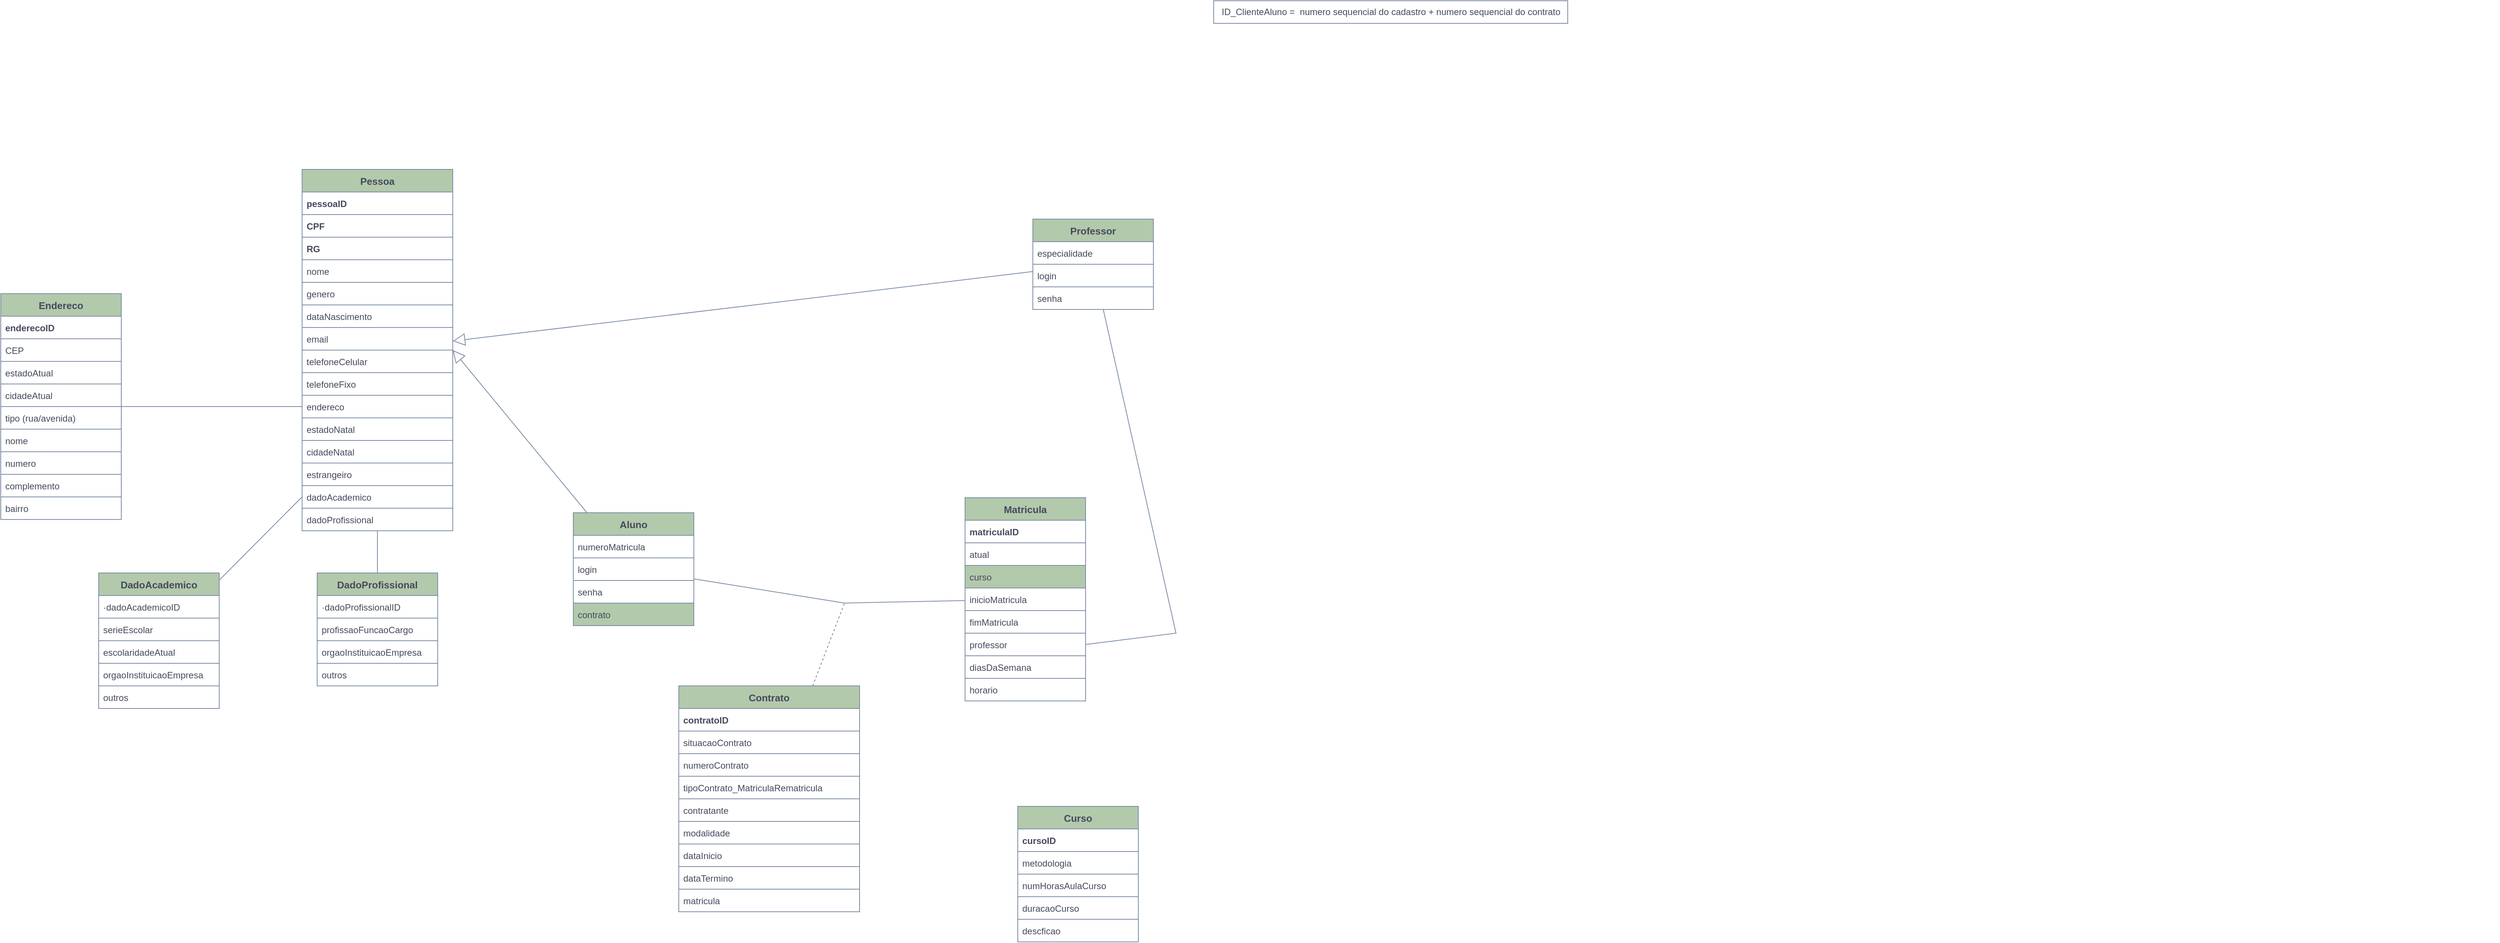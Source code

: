 <mxfile version="20.8.10" type="device"><diagram id="wKgXzAg9ojGlnTEC1lOn" name="Diagrama de classes"><mxGraphModel dx="2328" dy="1264" grid="1" gridSize="10" guides="1" tooltips="1" connect="1" arrows="1" fold="1" page="1" pageScale="1" pageWidth="1654" pageHeight="1169" background="none" math="0" shadow="0"><root><mxCell id="0"/><mxCell id="1" parent="0"/><mxCell id="VG4BFcTrAJ-5tfo0W3qp-12" style="edgeStyle=none;rounded=1;orthogonalLoop=1;jettySize=auto;html=1;strokeColor=#788AA3;fontSize=12;fontColor=#46495D;endArrow=none;endFill=0;startSize=8;endSize=8;fillColor=#B2C9AB;dashed=1;" parent="1" source="vmr4mE0VQ1Etyp4nwSTQ-23" edge="1"><mxGeometry relative="1" as="geometry"><mxPoint x="40" y="840" as="targetPoint"/></mxGeometry></mxCell><mxCell id="vmr4mE0VQ1Etyp4nwSTQ-23" value="Contrato" style="swimlane;fontStyle=1;childLayout=stackLayout;horizontal=1;startSize=30;horizontalStack=0;resizeParent=1;resizeParentMax=0;resizeLast=0;collapsible=1;marginBottom=0;fillColor=#B2C9AB;strokeColor=#788AA3;fontColor=#46495D;rounded=0;fontSize=13;labelBackgroundColor=none;strokeWidth=1;" parent="1" vertex="1"><mxGeometry x="-180" y="950" width="240" height="300" as="geometry"/></mxCell><mxCell id="vmr4mE0VQ1Etyp4nwSTQ-24" value="contratoID" style="text;strokeColor=#788AA3;fillColor=none;align=left;verticalAlign=middle;spacingLeft=4;spacingRight=4;overflow=hidden;points=[[0,0.5],[1,0.5]];portConstraint=eastwest;rotatable=0;fontColor=#46495D;rounded=0;shadow=0;glass=0;fontStyle=1;labelBackgroundColor=none;strokeWidth=1;" parent="vmr4mE0VQ1Etyp4nwSTQ-23" vertex="1"><mxGeometry y="30" width="240" height="30" as="geometry"/></mxCell><mxCell id="vmr4mE0VQ1Etyp4nwSTQ-25" value="situacaoContrato" style="text;strokeColor=#788AA3;fillColor=none;align=left;verticalAlign=middle;spacingLeft=4;spacingRight=4;overflow=hidden;points=[[0,0.5],[1,0.5]];portConstraint=eastwest;rotatable=0;fontColor=#46495D;rounded=0;labelBackgroundColor=none;strokeWidth=1;" parent="vmr4mE0VQ1Etyp4nwSTQ-23" vertex="1"><mxGeometry y="60" width="240" height="30" as="geometry"/></mxCell><mxCell id="vmr4mE0VQ1Etyp4nwSTQ-31" value="numeroContrato" style="text;strokeColor=#788AA3;fillColor=none;align=left;verticalAlign=middle;spacingLeft=4;spacingRight=4;overflow=hidden;points=[[0,0.5],[1,0.5]];portConstraint=eastwest;rotatable=0;fontColor=#46495D;rounded=0;labelBackgroundColor=none;strokeWidth=1;" parent="vmr4mE0VQ1Etyp4nwSTQ-23" vertex="1"><mxGeometry y="90" width="240" height="30" as="geometry"/></mxCell><mxCell id="vmr4mE0VQ1Etyp4nwSTQ-26" value="tipoContrato_MatriculaRematricula" style="text;strokeColor=#788AA3;fillColor=none;align=left;verticalAlign=middle;spacingLeft=4;spacingRight=4;overflow=hidden;points=[[0,0.5],[1,0.5]];portConstraint=eastwest;rotatable=0;fontColor=#46495D;rounded=0;labelBackgroundColor=none;strokeWidth=1;" parent="vmr4mE0VQ1Etyp4nwSTQ-23" vertex="1"><mxGeometry y="120" width="240" height="30" as="geometry"/></mxCell><mxCell id="vmr4mE0VQ1Etyp4nwSTQ-27" value="contratante" style="text;strokeColor=#788AA3;fillColor=none;align=left;verticalAlign=middle;spacingLeft=4;spacingRight=4;overflow=hidden;points=[[0,0.5],[1,0.5]];portConstraint=eastwest;rotatable=0;fontColor=#46495D;rounded=0;labelBackgroundColor=none;strokeWidth=1;" parent="vmr4mE0VQ1Etyp4nwSTQ-23" vertex="1"><mxGeometry y="150" width="240" height="30" as="geometry"/></mxCell><mxCell id="3MisZbKRAyRNBX8BG2Sv-16" value="modalidade" style="text;strokeColor=#788AA3;fillColor=none;align=left;verticalAlign=middle;spacingLeft=4;spacingRight=4;overflow=hidden;points=[[0,0.5],[1,0.5]];portConstraint=eastwest;rotatable=0;rounded=0;labelBackgroundColor=none;fontColor=#46495D;strokeWidth=1;" vertex="1" parent="vmr4mE0VQ1Etyp4nwSTQ-23"><mxGeometry y="180" width="240" height="30" as="geometry"/></mxCell><mxCell id="vmr4mE0VQ1Etyp4nwSTQ-29" value="dataInicio" style="text;strokeColor=#788AA3;fillColor=none;align=left;verticalAlign=middle;spacingLeft=4;spacingRight=4;overflow=hidden;points=[[0,0.5],[1,0.5]];portConstraint=eastwest;rotatable=0;fontColor=#46495D;rounded=0;labelBackgroundColor=none;strokeWidth=1;" parent="vmr4mE0VQ1Etyp4nwSTQ-23" vertex="1"><mxGeometry y="210" width="240" height="30" as="geometry"/></mxCell><mxCell id="vmr4mE0VQ1Etyp4nwSTQ-30" value="dataTermino" style="text;strokeColor=#788AA3;fillColor=none;align=left;verticalAlign=middle;spacingLeft=4;spacingRight=4;overflow=hidden;points=[[0,0.5],[1,0.5]];portConstraint=eastwest;rotatable=0;fontColor=#46495D;rounded=0;labelBackgroundColor=none;strokeWidth=1;" parent="vmr4mE0VQ1Etyp4nwSTQ-23" vertex="1"><mxGeometry y="240" width="240" height="30" as="geometry"/></mxCell><mxCell id="vmr4mE0VQ1Etyp4nwSTQ-32" value="matricula" style="text;strokeColor=#788AA3;fillColor=none;align=left;verticalAlign=middle;spacingLeft=4;spacingRight=4;overflow=hidden;points=[[0,0.5],[1,0.5]];portConstraint=eastwest;rotatable=0;rounded=0;labelBackgroundColor=none;fontColor=#46495D;strokeWidth=1;" parent="vmr4mE0VQ1Etyp4nwSTQ-23" vertex="1"><mxGeometry y="270" width="240" height="30" as="geometry"/></mxCell><mxCell id="vmr4mE0VQ1Etyp4nwSTQ-38" value="Matricula" style="swimlane;fontStyle=1;childLayout=stackLayout;horizontal=1;startSize=30;horizontalStack=0;resizeParent=1;resizeParentMax=0;resizeLast=0;collapsible=1;marginBottom=0;fillColor=#B2C9AB;strokeColor=#788AA3;fontColor=#46495D;rounded=0;fontSize=13;labelBackgroundColor=none;strokeWidth=1;" parent="1" vertex="1"><mxGeometry x="200" y="700" width="160" height="270" as="geometry"/></mxCell><mxCell id="vmr4mE0VQ1Etyp4nwSTQ-39" value="matriculaID" style="text;strokeColor=#788AA3;fillColor=none;align=left;verticalAlign=middle;spacingLeft=4;spacingRight=4;overflow=hidden;points=[[0,0.5],[1,0.5]];portConstraint=eastwest;rotatable=0;fontColor=#46495D;rounded=0;shadow=0;glass=0;fontStyle=1;labelBackgroundColor=none;strokeWidth=1;" parent="vmr4mE0VQ1Etyp4nwSTQ-38" vertex="1"><mxGeometry y="30" width="160" height="30" as="geometry"/></mxCell><mxCell id="vmr4mE0VQ1Etyp4nwSTQ-40" value="atual" style="text;strokeColor=#788AA3;fillColor=none;align=left;verticalAlign=middle;spacingLeft=4;spacingRight=4;overflow=hidden;points=[[0,0.5],[1,0.5]];portConstraint=eastwest;rotatable=0;fontColor=#46495D;rounded=0;labelBackgroundColor=none;strokeWidth=1;" parent="vmr4mE0VQ1Etyp4nwSTQ-38" vertex="1"><mxGeometry y="60" width="160" height="30" as="geometry"/></mxCell><mxCell id="vmr4mE0VQ1Etyp4nwSTQ-42" value="curso" style="text;strokeColor=#788AA3;fillColor=#B2C9AB;align=left;verticalAlign=middle;spacingLeft=4;spacingRight=4;overflow=hidden;points=[[0,0.5],[1,0.5]];portConstraint=eastwest;rotatable=0;rounded=0;labelBackgroundColor=none;fontColor=#46495D;strokeWidth=1;" parent="vmr4mE0VQ1Etyp4nwSTQ-38" vertex="1"><mxGeometry y="90" width="160" height="30" as="geometry"/></mxCell><mxCell id="vmr4mE0VQ1Etyp4nwSTQ-46" value="inicioMatricula" style="text;strokeColor=#788AA3;fillColor=none;align=left;verticalAlign=middle;spacingLeft=4;spacingRight=4;overflow=hidden;points=[[0,0.5],[1,0.5]];portConstraint=eastwest;rotatable=0;fontColor=#46495D;rounded=0;labelBackgroundColor=none;strokeWidth=1;" parent="vmr4mE0VQ1Etyp4nwSTQ-38" vertex="1"><mxGeometry y="120" width="160" height="30" as="geometry"/></mxCell><mxCell id="vmr4mE0VQ1Etyp4nwSTQ-47" value="fimMatricula" style="text;strokeColor=#788AA3;fillColor=none;align=left;verticalAlign=middle;spacingLeft=4;spacingRight=4;overflow=hidden;points=[[0,0.5],[1,0.5]];portConstraint=eastwest;rotatable=0;fontColor=#46495D;rounded=0;labelBackgroundColor=none;strokeWidth=1;" parent="vmr4mE0VQ1Etyp4nwSTQ-38" vertex="1"><mxGeometry y="150" width="160" height="30" as="geometry"/></mxCell><mxCell id="vmr4mE0VQ1Etyp4nwSTQ-48" value="professor" style="text;strokeColor=#788AA3;fillColor=none;align=left;verticalAlign=middle;spacingLeft=4;spacingRight=4;overflow=hidden;points=[[0,0.5],[1,0.5]];portConstraint=eastwest;rotatable=0;fontColor=#46495D;rounded=0;labelBackgroundColor=none;strokeWidth=1;" parent="vmr4mE0VQ1Etyp4nwSTQ-38" vertex="1"><mxGeometry y="180" width="160" height="30" as="geometry"/></mxCell><mxCell id="VG4BFcTrAJ-5tfo0W3qp-19" value="diasDaSemana" style="text;strokeColor=#788AA3;fillColor=none;align=left;verticalAlign=middle;spacingLeft=4;spacingRight=4;overflow=hidden;points=[[0,0.5],[1,0.5]];portConstraint=eastwest;rotatable=0;fontColor=#46495D;rounded=0;labelBackgroundColor=none;strokeWidth=1;" parent="vmr4mE0VQ1Etyp4nwSTQ-38" vertex="1"><mxGeometry y="210" width="160" height="30" as="geometry"/></mxCell><mxCell id="vmr4mE0VQ1Etyp4nwSTQ-51" value="horario" style="text;strokeColor=#788AA3;fillColor=none;align=left;verticalAlign=middle;spacingLeft=4;spacingRight=4;overflow=hidden;points=[[0,0.5],[1,0.5]];portConstraint=eastwest;rotatable=0;fontColor=#46495D;rounded=0;labelBackgroundColor=none;strokeWidth=1;" parent="vmr4mE0VQ1Etyp4nwSTQ-38" vertex="1"><mxGeometry y="240" width="160" height="30" as="geometry"/></mxCell><mxCell id="vmr4mE0VQ1Etyp4nwSTQ-58" value="Endereco" style="swimlane;fontStyle=1;childLayout=stackLayout;horizontal=1;startSize=30;horizontalStack=0;resizeParent=1;resizeParentMax=0;resizeLast=0;collapsible=1;marginBottom=0;fillColor=#B2C9AB;strokeColor=#788AA3;fontColor=#46495D;rounded=0;fontSize=13;labelBackgroundColor=none;strokeWidth=1;" parent="1" vertex="1"><mxGeometry x="-1080" y="429" width="160" height="300" as="geometry"/></mxCell><mxCell id="vmr4mE0VQ1Etyp4nwSTQ-59" value="enderecoID" style="text;strokeColor=#788AA3;fillColor=none;align=left;verticalAlign=middle;spacingLeft=4;spacingRight=4;overflow=hidden;points=[[0,0.5],[1,0.5]];portConstraint=eastwest;rotatable=0;fontColor=#46495D;rounded=0;shadow=0;glass=0;fontStyle=1;labelBackgroundColor=none;strokeWidth=1;" parent="vmr4mE0VQ1Etyp4nwSTQ-58" vertex="1"><mxGeometry y="30" width="160" height="30" as="geometry"/></mxCell><mxCell id="vmr4mE0VQ1Etyp4nwSTQ-9" value="CEP" style="text;strokeColor=#788AA3;fillColor=none;align=left;verticalAlign=middle;spacingLeft=4;spacingRight=4;overflow=hidden;points=[[0,0.5],[1,0.5]];portConstraint=eastwest;rotatable=0;fontColor=#46495D;rounded=0;labelBackgroundColor=none;strokeWidth=1;" parent="vmr4mE0VQ1Etyp4nwSTQ-58" vertex="1"><mxGeometry y="60" width="160" height="30" as="geometry"/></mxCell><mxCell id="vmr4mE0VQ1Etyp4nwSTQ-14" value="estadoAtual" style="text;strokeColor=#788AA3;fillColor=none;align=left;verticalAlign=middle;spacingLeft=4;spacingRight=4;overflow=hidden;points=[[0,0.5],[1,0.5]];portConstraint=eastwest;rotatable=0;fontColor=#46495D;rounded=0;labelBackgroundColor=none;strokeWidth=1;" parent="vmr4mE0VQ1Etyp4nwSTQ-58" vertex="1"><mxGeometry y="90" width="160" height="30" as="geometry"/></mxCell><mxCell id="vmr4mE0VQ1Etyp4nwSTQ-16" value="cidadeAtual" style="text;strokeColor=#788AA3;fillColor=none;align=left;verticalAlign=middle;spacingLeft=4;spacingRight=4;overflow=hidden;points=[[0,0.5],[1,0.5]];portConstraint=eastwest;rotatable=0;fontColor=#46495D;rounded=0;labelBackgroundColor=none;strokeWidth=1;" parent="vmr4mE0VQ1Etyp4nwSTQ-58" vertex="1"><mxGeometry y="120" width="160" height="30" as="geometry"/></mxCell><mxCell id="vmr4mE0VQ1Etyp4nwSTQ-60" value="tipo (rua/avenida)" style="text;strokeColor=#788AA3;fillColor=none;align=left;verticalAlign=middle;spacingLeft=4;spacingRight=4;overflow=hidden;points=[[0,0.5],[1,0.5]];portConstraint=eastwest;rotatable=0;fontColor=#46495D;rounded=0;labelBackgroundColor=none;strokeWidth=1;" parent="vmr4mE0VQ1Etyp4nwSTQ-58" vertex="1"><mxGeometry y="150" width="160" height="30" as="geometry"/></mxCell><mxCell id="vmr4mE0VQ1Etyp4nwSTQ-61" value="nome" style="text;strokeColor=#788AA3;fillColor=none;align=left;verticalAlign=middle;spacingLeft=4;spacingRight=4;overflow=hidden;points=[[0,0.5],[1,0.5]];portConstraint=eastwest;rotatable=0;fontColor=#46495D;rounded=0;labelBackgroundColor=none;strokeWidth=1;" parent="vmr4mE0VQ1Etyp4nwSTQ-58" vertex="1"><mxGeometry y="180" width="160" height="30" as="geometry"/></mxCell><mxCell id="vmr4mE0VQ1Etyp4nwSTQ-62" value="numero" style="text;strokeColor=#788AA3;fillColor=none;align=left;verticalAlign=middle;spacingLeft=4;spacingRight=4;overflow=hidden;points=[[0,0.5],[1,0.5]];portConstraint=eastwest;rotatable=0;fontColor=#46495D;rounded=0;labelBackgroundColor=none;strokeWidth=1;" parent="vmr4mE0VQ1Etyp4nwSTQ-58" vertex="1"><mxGeometry y="210" width="160" height="30" as="geometry"/></mxCell><mxCell id="vmr4mE0VQ1Etyp4nwSTQ-63" value="complemento" style="text;strokeColor=#788AA3;fillColor=none;align=left;verticalAlign=middle;spacingLeft=4;spacingRight=4;overflow=hidden;points=[[0,0.5],[1,0.5]];portConstraint=eastwest;rotatable=0;fontColor=#46495D;rounded=0;labelBackgroundColor=none;strokeWidth=1;" parent="vmr4mE0VQ1Etyp4nwSTQ-58" vertex="1"><mxGeometry y="240" width="160" height="30" as="geometry"/></mxCell><mxCell id="vmr4mE0VQ1Etyp4nwSTQ-64" value="bairro" style="text;strokeColor=#788AA3;fillColor=none;align=left;verticalAlign=middle;spacingLeft=4;spacingRight=4;overflow=hidden;points=[[0,0.5],[1,0.5]];portConstraint=eastwest;rotatable=0;fontColor=#46495D;rounded=0;labelBackgroundColor=none;strokeWidth=1;" parent="vmr4mE0VQ1Etyp4nwSTQ-58" vertex="1"><mxGeometry y="270" width="160" height="30" as="geometry"/></mxCell><mxCell id="VG4BFcTrAJ-5tfo0W3qp-17" style="edgeStyle=none;rounded=0;orthogonalLoop=1;jettySize=auto;html=1;strokeColor=#788AA3;fontSize=12;fontColor=#46495D;endArrow=none;endFill=0;startSize=8;endSize=14;fillColor=#B2C9AB;" parent="1" source="vmr4mE0VQ1Etyp4nwSTQ-72" target="vmr4mE0VQ1Etyp4nwSTQ-38" edge="1"><mxGeometry relative="1" as="geometry"><Array as="points"><mxPoint x="40" y="840"/></Array></mxGeometry></mxCell><mxCell id="vmr4mE0VQ1Etyp4nwSTQ-72" value="Aluno" style="swimlane;fontStyle=1;childLayout=stackLayout;horizontal=1;startSize=30;horizontalStack=0;resizeParent=1;resizeParentMax=0;resizeLast=0;collapsible=1;marginBottom=0;fillColor=#B2C9AB;strokeColor=#788AA3;fontColor=#46495D;rounded=0;fontSize=13;labelBackgroundColor=none;strokeWidth=1;" parent="1" vertex="1"><mxGeometry x="-320" y="720" width="160" height="150" as="geometry"/></mxCell><mxCell id="vmr4mE0VQ1Etyp4nwSTQ-74" value="numeroMatricula" style="text;strokeColor=#788AA3;fillColor=none;align=left;verticalAlign=middle;spacingLeft=4;spacingRight=4;overflow=hidden;points=[[0,0.5],[1,0.5]];portConstraint=eastwest;rotatable=0;fontColor=#46495D;rounded=0;labelBackgroundColor=none;strokeWidth=1;" parent="vmr4mE0VQ1Etyp4nwSTQ-72" vertex="1"><mxGeometry y="30" width="160" height="30" as="geometry"/></mxCell><mxCell id="vmr4mE0VQ1Etyp4nwSTQ-78" value="login" style="text;strokeColor=#788AA3;fillColor=none;align=left;verticalAlign=middle;spacingLeft=4;spacingRight=4;overflow=hidden;points=[[0,0.5],[1,0.5]];portConstraint=eastwest;rotatable=0;fontColor=#46495D;rounded=0;labelBackgroundColor=none;strokeWidth=1;" parent="vmr4mE0VQ1Etyp4nwSTQ-72" vertex="1"><mxGeometry y="60" width="160" height="30" as="geometry"/></mxCell><mxCell id="vmr4mE0VQ1Etyp4nwSTQ-79" value="senha" style="text;strokeColor=#788AA3;fillColor=none;align=left;verticalAlign=middle;spacingLeft=4;spacingRight=4;overflow=hidden;points=[[0,0.5],[1,0.5]];portConstraint=eastwest;rotatable=0;fontColor=#46495D;rounded=0;labelBackgroundColor=none;strokeWidth=1;" parent="vmr4mE0VQ1Etyp4nwSTQ-72" vertex="1"><mxGeometry y="90" width="160" height="30" as="geometry"/></mxCell><mxCell id="vmr4mE0VQ1Etyp4nwSTQ-80" value="contrato" style="text;strokeColor=#788AA3;fillColor=#B2C9AB;align=left;verticalAlign=middle;spacingLeft=4;spacingRight=4;overflow=hidden;points=[[0,0.5],[1,0.5]];portConstraint=eastwest;rotatable=0;rounded=0;labelBackgroundColor=none;fontColor=#46495D;strokeWidth=1;" parent="vmr4mE0VQ1Etyp4nwSTQ-72" vertex="1"><mxGeometry y="120" width="160" height="30" as="geometry"/></mxCell><mxCell id="vmr4mE0VQ1Etyp4nwSTQ-104" value="ID_ClienteAluno =&amp;nbsp; numero sequencial do cadastro + numero sequencial do contrato" style="text;html=1;align=center;verticalAlign=middle;resizable=0;points=[];autosize=1;strokeColor=#788AA3;fillColor=none;fontColor=#46495D;labelBackgroundColor=none;rounded=0;strokeWidth=1;" parent="1" vertex="1"><mxGeometry x="530" y="40" width="470" height="30" as="geometry"/></mxCell><mxCell id="vmr4mE0VQ1Etyp4nwSTQ-111" style="edgeStyle=orthogonalEdgeStyle;rounded=0;orthogonalLoop=1;jettySize=auto;html=1;exitX=0.5;exitY=1;exitDx=0;exitDy=0;endArrow=none;endFill=0;fontColor=default;strokeColor=#788AA3;labelBackgroundColor=none;strokeWidth=1;" parent="1" edge="1"><mxGeometry relative="1" as="geometry"><mxPoint x="2235" y="970" as="sourcePoint"/><mxPoint x="2235" y="970" as="targetPoint"/></mxGeometry></mxCell><mxCell id="uFJoaVmChpkuxRk4t4Tf-9" value="DadoProfissional" style="swimlane;fontStyle=1;childLayout=stackLayout;horizontal=1;startSize=30;horizontalStack=0;resizeParent=1;resizeParentMax=0;resizeLast=0;collapsible=1;marginBottom=0;fillColor=#B2C9AB;strokeColor=#788AA3;fontColor=#46495D;rounded=0;fontSize=13;labelBackgroundColor=none;strokeWidth=1;" parent="1" vertex="1"><mxGeometry x="-660" y="800" width="160" height="150" as="geometry"/></mxCell><mxCell id="3MisZbKRAyRNBX8BG2Sv-2" value="·dadoProfissionalID" style="text;strokeColor=#788AA3;fillColor=none;align=left;verticalAlign=middle;spacingLeft=4;spacingRight=4;overflow=hidden;points=[[0,0.5],[1,0.5]];portConstraint=eastwest;rotatable=0;fontColor=#46495D;rounded=0;labelBackgroundColor=none;strokeWidth=1;" vertex="1" parent="uFJoaVmChpkuxRk4t4Tf-9"><mxGeometry y="30" width="160" height="30" as="geometry"/></mxCell><mxCell id="uFJoaVmChpkuxRk4t4Tf-11" value="profissaoFuncaoCargo" style="text;strokeColor=#788AA3;fillColor=none;align=left;verticalAlign=middle;spacingLeft=4;spacingRight=4;overflow=hidden;points=[[0,0.5],[1,0.5]];portConstraint=eastwest;rotatable=0;fontColor=#46495D;rounded=0;labelBackgroundColor=none;strokeWidth=1;" parent="uFJoaVmChpkuxRk4t4Tf-9" vertex="1"><mxGeometry y="60" width="160" height="30" as="geometry"/></mxCell><mxCell id="uFJoaVmChpkuxRk4t4Tf-12" value="orgaoInstituicaoEmpresa" style="text;strokeColor=#788AA3;fillColor=none;align=left;verticalAlign=middle;spacingLeft=4;spacingRight=4;overflow=hidden;points=[[0,0.5],[1,0.5]];portConstraint=eastwest;rotatable=0;fontColor=#46495D;rounded=0;labelBackgroundColor=none;strokeWidth=1;" parent="uFJoaVmChpkuxRk4t4Tf-9" vertex="1"><mxGeometry y="90" width="160" height="30" as="geometry"/></mxCell><mxCell id="uFJoaVmChpkuxRk4t4Tf-13" value="outros" style="text;strokeColor=#788AA3;fillColor=none;align=left;verticalAlign=middle;spacingLeft=4;spacingRight=4;overflow=hidden;points=[[0,0.5],[1,0.5]];portConstraint=eastwest;rotatable=0;fontColor=#46495D;rounded=0;labelBackgroundColor=none;strokeWidth=1;" parent="uFJoaVmChpkuxRk4t4Tf-9" vertex="1"><mxGeometry y="120" width="160" height="30" as="geometry"/></mxCell><mxCell id="VG4BFcTrAJ-5tfo0W3qp-13" style="edgeStyle=none;rounded=1;orthogonalLoop=1;jettySize=auto;html=1;strokeColor=#788AA3;fontSize=12;fontColor=#46495D;endArrow=none;endFill=0;startSize=8;endSize=14;fillColor=#B2C9AB;entryX=0;entryY=0.5;entryDx=0;entryDy=0;" parent="1" source="uFJoaVmChpkuxRk4t4Tf-19" target="vmr4mE0VQ1Etyp4nwSTQ-20" edge="1"><mxGeometry relative="1" as="geometry"/></mxCell><mxCell id="uFJoaVmChpkuxRk4t4Tf-19" value="DadoAcademico" style="swimlane;fontStyle=1;childLayout=stackLayout;horizontal=1;startSize=30;horizontalStack=0;resizeParent=1;resizeParentMax=0;resizeLast=0;collapsible=1;marginBottom=0;fillColor=#B2C9AB;strokeColor=#788AA3;fontColor=#46495D;rounded=0;fontSize=13;labelBackgroundColor=none;strokeWidth=1;" parent="1" vertex="1"><mxGeometry x="-950" y="800" width="160" height="180" as="geometry"/></mxCell><mxCell id="3MisZbKRAyRNBX8BG2Sv-1" value="·dadoAcademicoID" style="text;strokeColor=#788AA3;fillColor=none;align=left;verticalAlign=middle;spacingLeft=4;spacingRight=4;overflow=hidden;points=[[0,0.5],[1,0.5]];portConstraint=eastwest;rotatable=0;fontColor=#46495D;rounded=0;labelBackgroundColor=none;strokeWidth=1;" vertex="1" parent="uFJoaVmChpkuxRk4t4Tf-19"><mxGeometry y="30" width="160" height="30" as="geometry"/></mxCell><mxCell id="uFJoaVmChpkuxRk4t4Tf-20" value="serieEscolar" style="text;strokeColor=#788AA3;fillColor=none;align=left;verticalAlign=middle;spacingLeft=4;spacingRight=4;overflow=hidden;points=[[0,0.5],[1,0.5]];portConstraint=eastwest;rotatable=0;fontColor=#46495D;rounded=0;labelBackgroundColor=none;strokeWidth=1;" parent="uFJoaVmChpkuxRk4t4Tf-19" vertex="1"><mxGeometry y="60" width="160" height="30" as="geometry"/></mxCell><mxCell id="uFJoaVmChpkuxRk4t4Tf-21" value="escolaridadeAtual" style="text;strokeColor=#788AA3;fillColor=none;align=left;verticalAlign=middle;spacingLeft=4;spacingRight=4;overflow=hidden;points=[[0,0.5],[1,0.5]];portConstraint=eastwest;rotatable=0;fontColor=#46495D;rounded=0;labelBackgroundColor=none;strokeWidth=1;" parent="uFJoaVmChpkuxRk4t4Tf-19" vertex="1"><mxGeometry y="90" width="160" height="30" as="geometry"/></mxCell><mxCell id="uFJoaVmChpkuxRk4t4Tf-22" value="orgaoInstituicaoEmpresa" style="text;strokeColor=#788AA3;fillColor=none;align=left;verticalAlign=middle;spacingLeft=4;spacingRight=4;overflow=hidden;points=[[0,0.5],[1,0.5]];portConstraint=eastwest;rotatable=0;fontColor=#46495D;rounded=0;labelBackgroundColor=none;strokeWidth=1;" parent="uFJoaVmChpkuxRk4t4Tf-19" vertex="1"><mxGeometry y="120" width="160" height="30" as="geometry"/></mxCell><mxCell id="uFJoaVmChpkuxRk4t4Tf-23" value="outros" style="text;strokeColor=#788AA3;fillColor=none;align=left;verticalAlign=middle;spacingLeft=4;spacingRight=4;overflow=hidden;points=[[0,0.5],[1,0.5]];portConstraint=eastwest;rotatable=0;fontColor=#46495D;rounded=0;labelBackgroundColor=none;strokeWidth=1;" parent="uFJoaVmChpkuxRk4t4Tf-19" vertex="1"><mxGeometry y="150" width="160" height="30" as="geometry"/></mxCell><mxCell id="VG4BFcTrAJ-5tfo0W3qp-18" style="edgeStyle=none;rounded=0;orthogonalLoop=1;jettySize=auto;html=1;strokeColor=#788AA3;fontSize=12;fontColor=#46495D;endArrow=none;endFill=0;startSize=8;endSize=14;fillColor=#B2C9AB;entryX=1;entryY=0.5;entryDx=0;entryDy=0;" parent="1" source="OzpYOp_O2W1lYUF9wHdp-2" target="vmr4mE0VQ1Etyp4nwSTQ-48" edge="1"><mxGeometry relative="1" as="geometry"><Array as="points"><mxPoint x="480" y="880"/></Array></mxGeometry></mxCell><mxCell id="OzpYOp_O2W1lYUF9wHdp-2" value="Professor" style="swimlane;fontStyle=1;childLayout=stackLayout;horizontal=1;startSize=30;horizontalStack=0;resizeParent=1;resizeParentMax=0;resizeLast=0;collapsible=1;marginBottom=0;fillColor=#B2C9AB;strokeColor=#788AA3;fontColor=#46495D;rounded=0;fontSize=13;labelBackgroundColor=none;strokeWidth=1;" parent="1" vertex="1"><mxGeometry x="290" y="330" width="160" height="120" as="geometry"/></mxCell><mxCell id="VG4BFcTrAJ-5tfo0W3qp-1" value="especialidade" style="text;strokeColor=#788AA3;fillColor=none;align=left;verticalAlign=middle;spacingLeft=4;spacingRight=4;overflow=hidden;points=[[0,0.5],[1,0.5]];portConstraint=eastwest;rotatable=0;fontColor=#46495D;rounded=0;labelBackgroundColor=none;strokeWidth=1;" parent="OzpYOp_O2W1lYUF9wHdp-2" vertex="1"><mxGeometry y="30" width="160" height="30" as="geometry"/></mxCell><mxCell id="VG4BFcTrAJ-5tfo0W3qp-2" value="login" style="text;strokeColor=#788AA3;fillColor=none;align=left;verticalAlign=middle;spacingLeft=4;spacingRight=4;overflow=hidden;points=[[0,0.5],[1,0.5]];portConstraint=eastwest;rotatable=0;fontColor=#46495D;rounded=0;labelBackgroundColor=none;strokeWidth=1;" parent="OzpYOp_O2W1lYUF9wHdp-2" vertex="1"><mxGeometry y="60" width="160" height="30" as="geometry"/></mxCell><mxCell id="VG4BFcTrAJ-5tfo0W3qp-3" value="senha" style="text;strokeColor=#788AA3;fillColor=none;align=left;verticalAlign=middle;spacingLeft=4;spacingRight=4;overflow=hidden;points=[[0,0.5],[1,0.5]];portConstraint=eastwest;rotatable=0;fontColor=#46495D;rounded=0;labelBackgroundColor=none;strokeWidth=1;" parent="OzpYOp_O2W1lYUF9wHdp-2" vertex="1"><mxGeometry y="90" width="160" height="30" as="geometry"/></mxCell><mxCell id="VG4BFcTrAJ-5tfo0W3qp-7" style="orthogonalLoop=1;jettySize=auto;html=1;strokeColor=#788AA3;fontSize=12;fontColor=#46495D;endArrow=block;endFill=0;startSize=8;endSize=14;fillColor=#B2C9AB;" parent="1" source="OzpYOp_O2W1lYUF9wHdp-2" target="vmr4mE0VQ1Etyp4nwSTQ-1" edge="1"><mxGeometry relative="1" as="geometry"><mxPoint x="-350" y="350" as="sourcePoint"/><mxPoint x="-480" y="309" as="targetPoint"/></mxGeometry></mxCell><mxCell id="VG4BFcTrAJ-5tfo0W3qp-8" style="rounded=1;orthogonalLoop=1;jettySize=auto;html=1;fontSize=12;endArrow=block;endFill=0;startSize=8;endSize=14;labelBackgroundColor=none;strokeColor=#788AA3;fontColor=default;strokeWidth=1;" parent="1" source="vmr4mE0VQ1Etyp4nwSTQ-72" edge="1"><mxGeometry relative="1" as="geometry"><mxPoint x="-300" y="785" as="sourcePoint"/><mxPoint x="-480" y="504" as="targetPoint"/></mxGeometry></mxCell><mxCell id="VG4BFcTrAJ-5tfo0W3qp-10" style="rounded=1;orthogonalLoop=1;jettySize=auto;html=1;fontSize=12;startSize=8;endSize=8;endArrow=none;endFill=0;labelBackgroundColor=none;strokeColor=#788AA3;fontColor=default;strokeWidth=1;" parent="1" source="vmr4mE0VQ1Etyp4nwSTQ-58" target="vmr4mE0VQ1Etyp4nwSTQ-12" edge="1"><mxGeometry relative="1" as="geometry"><mxPoint x="-1060" y="600" as="sourcePoint"/><mxPoint x="-680" y="579" as="targetPoint"/></mxGeometry></mxCell><mxCell id="VG4BFcTrAJ-5tfo0W3qp-11" style="rounded=1;orthogonalLoop=1;jettySize=auto;html=1;strokeColor=#788AA3;fontSize=12;fontColor=default;endArrow=none;endFill=0;startSize=8;endSize=8;fillColor=#B2C9AB;labelBackgroundColor=none;strokeWidth=1;" parent="1" source="uFJoaVmChpkuxRk4t4Tf-9" target="uFJoaVmChpkuxRk4t4Tf-25" edge="1"><mxGeometry relative="1" as="geometry"><mxPoint x="-590" y="840" as="sourcePoint"/><mxPoint x="-680" y="729" as="targetPoint"/></mxGeometry></mxCell><mxCell id="vmr4mE0VQ1Etyp4nwSTQ-1" value="Pessoa" style="swimlane;fontStyle=1;childLayout=stackLayout;horizontal=1;startSize=30;horizontalStack=0;resizeParent=1;resizeParentMax=0;resizeLast=0;collapsible=1;marginBottom=0;fillColor=#B2C9AB;strokeColor=#788AA3;fontColor=#46495D;rounded=0;fontSize=13;labelBackgroundColor=none;strokeWidth=1;" parent="1" vertex="1"><mxGeometry x="-680" y="264" width="200" height="480" as="geometry"/></mxCell><mxCell id="vmr4mE0VQ1Etyp4nwSTQ-2" value="pessoaID" style="text;strokeColor=#788AA3;fillColor=none;align=left;verticalAlign=middle;spacingLeft=4;spacingRight=4;overflow=hidden;points=[[0,0.5],[1,0.5]];portConstraint=eastwest;rotatable=0;fontColor=#46495D;rounded=0;shadow=0;glass=0;fontStyle=1;labelBackgroundColor=none;strokeWidth=1;" parent="vmr4mE0VQ1Etyp4nwSTQ-1" vertex="1"><mxGeometry y="30" width="200" height="30" as="geometry"/></mxCell><mxCell id="vmr4mE0VQ1Etyp4nwSTQ-3" value="CPF" style="text;strokeColor=#788AA3;fillColor=none;align=left;verticalAlign=middle;spacingLeft=4;spacingRight=4;overflow=hidden;points=[[0,0.5],[1,0.5]];portConstraint=eastwest;rotatable=0;fontColor=#46495D;rounded=0;labelBackgroundColor=none;fontStyle=1;strokeWidth=1;" parent="vmr4mE0VQ1Etyp4nwSTQ-1" vertex="1"><mxGeometry y="60" width="200" height="30" as="geometry"/></mxCell><mxCell id="vmr4mE0VQ1Etyp4nwSTQ-4" value="RG" style="text;strokeColor=#788AA3;fillColor=none;align=left;verticalAlign=middle;spacingLeft=4;spacingRight=4;overflow=hidden;points=[[0,0.5],[1,0.5]];portConstraint=eastwest;rotatable=0;fontColor=#46495D;rounded=0;labelBackgroundColor=none;fontStyle=1;strokeWidth=1;" parent="vmr4mE0VQ1Etyp4nwSTQ-1" vertex="1"><mxGeometry y="90" width="200" height="30" as="geometry"/></mxCell><mxCell id="vmr4mE0VQ1Etyp4nwSTQ-5" value="nome" style="text;strokeColor=#788AA3;fillColor=none;align=left;verticalAlign=middle;spacingLeft=4;spacingRight=4;overflow=hidden;points=[[0,0.5],[1,0.5]];portConstraint=eastwest;rotatable=0;rounded=0;labelBackgroundColor=none;fontColor=#46495D;strokeWidth=1;" parent="vmr4mE0VQ1Etyp4nwSTQ-1" vertex="1"><mxGeometry y="120" width="200" height="30" as="geometry"/></mxCell><mxCell id="vmr4mE0VQ1Etyp4nwSTQ-6" value="genero" style="text;strokeColor=#788AA3;fillColor=none;align=left;verticalAlign=middle;spacingLeft=4;spacingRight=4;overflow=hidden;points=[[0,0.5],[1,0.5]];portConstraint=eastwest;rotatable=0;fontColor=#46495D;rounded=0;labelBackgroundColor=none;strokeWidth=1;" parent="vmr4mE0VQ1Etyp4nwSTQ-1" vertex="1"><mxGeometry y="150" width="200" height="30" as="geometry"/></mxCell><mxCell id="vmr4mE0VQ1Etyp4nwSTQ-7" value="dataNascimento" style="text;strokeColor=#788AA3;fillColor=none;align=left;verticalAlign=middle;spacingLeft=4;spacingRight=4;overflow=hidden;points=[[0,0.5],[1,0.5]];portConstraint=eastwest;rotatable=0;fontColor=#46495D;rounded=0;labelBackgroundColor=none;strokeWidth=1;" parent="vmr4mE0VQ1Etyp4nwSTQ-1" vertex="1"><mxGeometry y="180" width="200" height="30" as="geometry"/></mxCell><mxCell id="vmr4mE0VQ1Etyp4nwSTQ-8" value="email" style="text;strokeColor=#788AA3;fillColor=none;align=left;verticalAlign=middle;spacingLeft=4;spacingRight=4;overflow=hidden;points=[[0,0.5],[1,0.5]];portConstraint=eastwest;rotatable=0;fontColor=#46495D;rounded=0;labelBackgroundColor=none;strokeWidth=1;" parent="vmr4mE0VQ1Etyp4nwSTQ-1" vertex="1"><mxGeometry y="210" width="200" height="30" as="geometry"/></mxCell><mxCell id="vmr4mE0VQ1Etyp4nwSTQ-10" value="telefoneCelular" style="text;strokeColor=#788AA3;fillColor=none;align=left;verticalAlign=middle;spacingLeft=4;spacingRight=4;overflow=hidden;points=[[0,0.5],[1,0.5]];portConstraint=eastwest;rotatable=0;fontColor=#46495D;rounded=0;labelBackgroundColor=none;strokeWidth=1;" parent="vmr4mE0VQ1Etyp4nwSTQ-1" vertex="1"><mxGeometry y="240" width="200" height="30" as="geometry"/></mxCell><mxCell id="vmr4mE0VQ1Etyp4nwSTQ-11" value="telefoneFixo" style="text;strokeColor=#788AA3;fillColor=none;align=left;verticalAlign=middle;spacingLeft=4;spacingRight=4;overflow=hidden;points=[[0,0.5],[1,0.5]];portConstraint=eastwest;rotatable=0;fontColor=#46495D;rounded=0;labelBackgroundColor=none;strokeWidth=1;" parent="vmr4mE0VQ1Etyp4nwSTQ-1" vertex="1"><mxGeometry y="270" width="200" height="30" as="geometry"/></mxCell><mxCell id="vmr4mE0VQ1Etyp4nwSTQ-12" value="endereco" style="text;strokeColor=#788AA3;fillColor=none;align=left;verticalAlign=middle;spacingLeft=4;spacingRight=4;overflow=hidden;points=[[0,0.5],[1,0.5]];portConstraint=eastwest;rotatable=0;rounded=0;labelBackgroundColor=none;fontColor=#46495D;strokeWidth=1;" parent="vmr4mE0VQ1Etyp4nwSTQ-1" vertex="1"><mxGeometry y="300" width="200" height="30" as="geometry"/></mxCell><mxCell id="vmr4mE0VQ1Etyp4nwSTQ-13" value="estadoNatal" style="text;strokeColor=#788AA3;fillColor=none;align=left;verticalAlign=middle;spacingLeft=4;spacingRight=4;overflow=hidden;points=[[0,0.5],[1,0.5]];portConstraint=eastwest;rotatable=0;fontColor=#46495D;rounded=0;labelBackgroundColor=none;strokeWidth=1;" parent="vmr4mE0VQ1Etyp4nwSTQ-1" vertex="1"><mxGeometry y="330" width="200" height="30" as="geometry"/></mxCell><mxCell id="vmr4mE0VQ1Etyp4nwSTQ-15" value="cidadeNatal" style="text;strokeColor=#788AA3;fillColor=none;align=left;verticalAlign=middle;spacingLeft=4;spacingRight=4;overflow=hidden;points=[[0,0.5],[1,0.5]];portConstraint=eastwest;rotatable=0;fontColor=#46495D;rounded=0;labelBackgroundColor=none;strokeWidth=1;" parent="vmr4mE0VQ1Etyp4nwSTQ-1" vertex="1"><mxGeometry y="360" width="200" height="30" as="geometry"/></mxCell><mxCell id="vmr4mE0VQ1Etyp4nwSTQ-17" value="estrangeiro" style="text;strokeColor=#788AA3;fillColor=none;align=left;verticalAlign=middle;spacingLeft=4;spacingRight=4;overflow=hidden;points=[[0,0.5],[1,0.5]];portConstraint=eastwest;rotatable=0;fontColor=#46495D;rounded=0;labelBackgroundColor=none;strokeWidth=1;" parent="vmr4mE0VQ1Etyp4nwSTQ-1" vertex="1"><mxGeometry y="390" width="200" height="30" as="geometry"/></mxCell><mxCell id="vmr4mE0VQ1Etyp4nwSTQ-20" value="dadoAcademico" style="text;strokeColor=#788AA3;fillColor=none;align=left;verticalAlign=middle;spacingLeft=4;spacingRight=4;overflow=hidden;points=[[0,0.5],[1,0.5]];portConstraint=eastwest;rotatable=0;fontColor=#46495D;rounded=0;labelBackgroundColor=none;strokeWidth=1;" parent="vmr4mE0VQ1Etyp4nwSTQ-1" vertex="1"><mxGeometry y="420" width="200" height="30" as="geometry"/></mxCell><mxCell id="uFJoaVmChpkuxRk4t4Tf-25" value="dadoProfissional" style="text;strokeColor=#788AA3;fillColor=none;align=left;verticalAlign=middle;spacingLeft=4;spacingRight=4;overflow=hidden;points=[[0,0.5],[1,0.5]];portConstraint=eastwest;rotatable=0;fontColor=#46495D;rounded=0;labelBackgroundColor=none;strokeWidth=1;" parent="vmr4mE0VQ1Etyp4nwSTQ-1" vertex="1"><mxGeometry y="450" width="200" height="30" as="geometry"/></mxCell><mxCell id="3MisZbKRAyRNBX8BG2Sv-3" value="Curso" style="swimlane;fontStyle=1;childLayout=stackLayout;horizontal=1;startSize=30;horizontalStack=0;resizeParent=1;resizeParentMax=0;resizeLast=0;collapsible=1;marginBottom=0;fillColor=#B2C9AB;strokeColor=#788AA3;fontColor=#46495D;rounded=0;fontSize=13;labelBackgroundColor=none;strokeWidth=1;" vertex="1" parent="1"><mxGeometry x="270" y="1110" width="160" height="180" as="geometry"/></mxCell><mxCell id="3MisZbKRAyRNBX8BG2Sv-4" value="cursoID" style="text;strokeColor=#788AA3;fillColor=none;align=left;verticalAlign=middle;spacingLeft=4;spacingRight=4;overflow=hidden;points=[[0,0.5],[1,0.5]];portConstraint=eastwest;rotatable=0;fontColor=#46495D;rounded=0;shadow=0;glass=0;fontStyle=1;labelBackgroundColor=none;strokeWidth=1;" vertex="1" parent="3MisZbKRAyRNBX8BG2Sv-3"><mxGeometry y="30" width="160" height="30" as="geometry"/></mxCell><mxCell id="3MisZbKRAyRNBX8BG2Sv-7" value="metodologia" style="text;strokeColor=#788AA3;fillColor=none;align=left;verticalAlign=middle;spacingLeft=4;spacingRight=4;overflow=hidden;points=[[0,0.5],[1,0.5]];portConstraint=eastwest;rotatable=0;fontColor=#46495D;rounded=0;labelBackgroundColor=none;strokeWidth=1;" vertex="1" parent="3MisZbKRAyRNBX8BG2Sv-3"><mxGeometry y="60" width="160" height="30" as="geometry"/></mxCell><mxCell id="3MisZbKRAyRNBX8BG2Sv-11" value="numHorasAulaCurso" style="text;strokeColor=#788AA3;fillColor=none;align=left;verticalAlign=middle;spacingLeft=4;spacingRight=4;overflow=hidden;points=[[0,0.5],[1,0.5]];portConstraint=eastwest;rotatable=0;fontColor=#46495D;rounded=0;labelBackgroundColor=none;strokeWidth=1;" vertex="1" parent="3MisZbKRAyRNBX8BG2Sv-3"><mxGeometry y="90" width="160" height="30" as="geometry"/></mxCell><mxCell id="3MisZbKRAyRNBX8BG2Sv-12" value="duracaoCurso" style="text;strokeColor=#788AA3;fillColor=none;align=left;verticalAlign=middle;spacingLeft=4;spacingRight=4;overflow=hidden;points=[[0,0.5],[1,0.5]];portConstraint=eastwest;rotatable=0;fontColor=#46495D;rounded=0;labelBackgroundColor=none;strokeWidth=1;" vertex="1" parent="3MisZbKRAyRNBX8BG2Sv-3"><mxGeometry y="120" width="160" height="30" as="geometry"/></mxCell><mxCell id="3MisZbKRAyRNBX8BG2Sv-15" value="descficao" style="text;strokeColor=#788AA3;fillColor=none;align=left;verticalAlign=middle;spacingLeft=4;spacingRight=4;overflow=hidden;points=[[0,0.5],[1,0.5]];portConstraint=eastwest;rotatable=0;fontColor=#46495D;rounded=0;labelBackgroundColor=none;strokeWidth=1;" vertex="1" parent="3MisZbKRAyRNBX8BG2Sv-3"><mxGeometry y="150" width="160" height="30" as="geometry"/></mxCell></root></mxGraphModel></diagram></mxfile>
